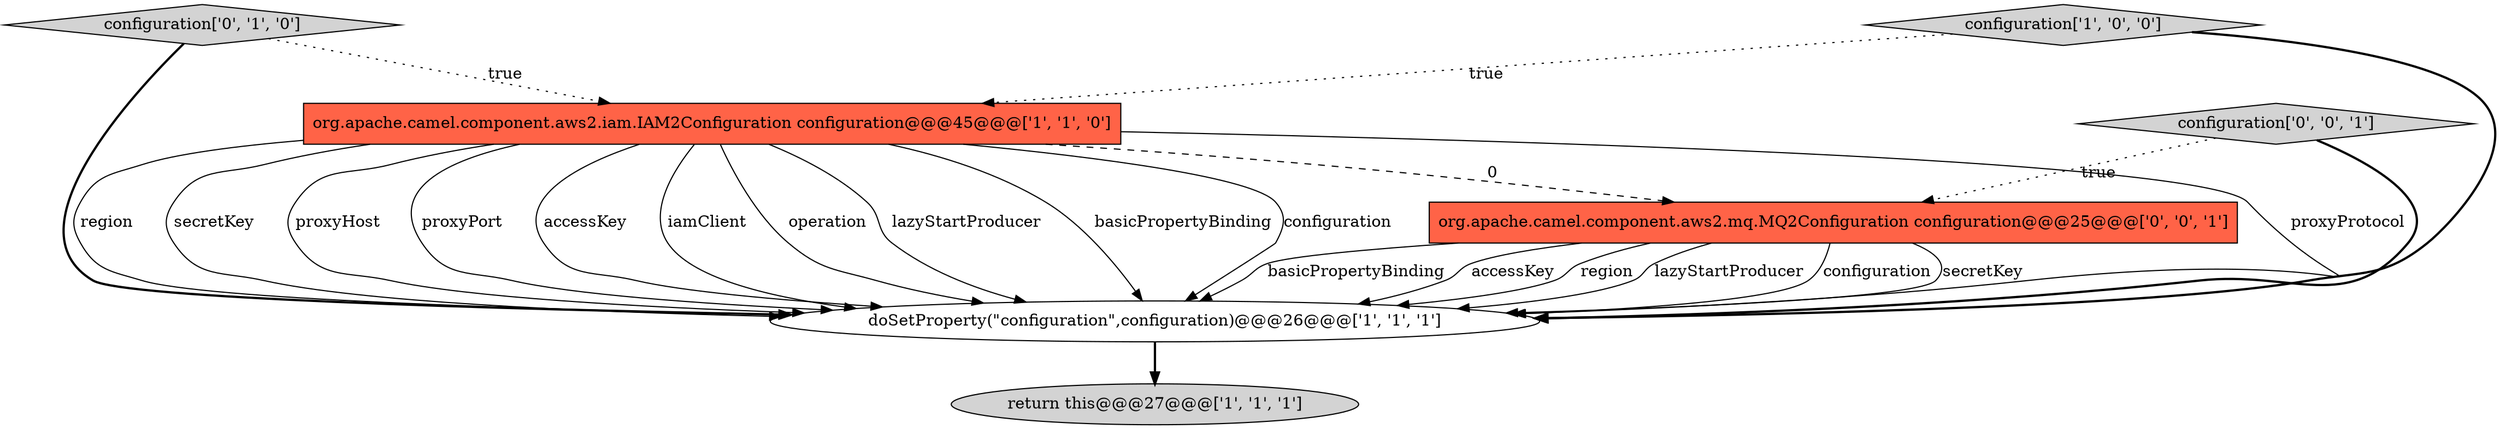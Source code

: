 digraph {
1 [style = filled, label = "return this@@@27@@@['1', '1', '1']", fillcolor = lightgray, shape = ellipse image = "AAA0AAABBB1BBB"];
6 [style = filled, label = "org.apache.camel.component.aws2.mq.MQ2Configuration configuration@@@25@@@['0', '0', '1']", fillcolor = tomato, shape = box image = "AAA0AAABBB3BBB"];
4 [style = filled, label = "configuration['0', '1', '0']", fillcolor = lightgray, shape = diamond image = "AAA0AAABBB2BBB"];
0 [style = filled, label = "doSetProperty(\"configuration\",configuration)@@@26@@@['1', '1', '1']", fillcolor = white, shape = ellipse image = "AAA0AAABBB1BBB"];
3 [style = filled, label = "org.apache.camel.component.aws2.iam.IAM2Configuration configuration@@@45@@@['1', '1', '0']", fillcolor = tomato, shape = box image = "AAA0AAABBB1BBB"];
2 [style = filled, label = "configuration['1', '0', '0']", fillcolor = lightgray, shape = diamond image = "AAA0AAABBB1BBB"];
5 [style = filled, label = "configuration['0', '0', '1']", fillcolor = lightgray, shape = diamond image = "AAA0AAABBB3BBB"];
6->0 [style = solid, label="configuration"];
2->3 [style = dotted, label="true"];
6->0 [style = solid, label="secretKey"];
3->6 [style = dashed, label="0"];
3->0 [style = solid, label="basicPropertyBinding"];
3->0 [style = solid, label="configuration"];
3->0 [style = solid, label="proxyProtocol"];
3->0 [style = solid, label="region"];
5->6 [style = dotted, label="true"];
6->0 [style = solid, label="basicPropertyBinding"];
3->0 [style = solid, label="secretKey"];
3->0 [style = solid, label="proxyHost"];
4->0 [style = bold, label=""];
3->0 [style = solid, label="proxyPort"];
2->0 [style = bold, label=""];
4->3 [style = dotted, label="true"];
6->0 [style = solid, label="accessKey"];
5->0 [style = bold, label=""];
6->0 [style = solid, label="region"];
3->0 [style = solid, label="accessKey"];
0->1 [style = bold, label=""];
3->0 [style = solid, label="iamClient"];
6->0 [style = solid, label="lazyStartProducer"];
3->0 [style = solid, label="operation"];
3->0 [style = solid, label="lazyStartProducer"];
}
